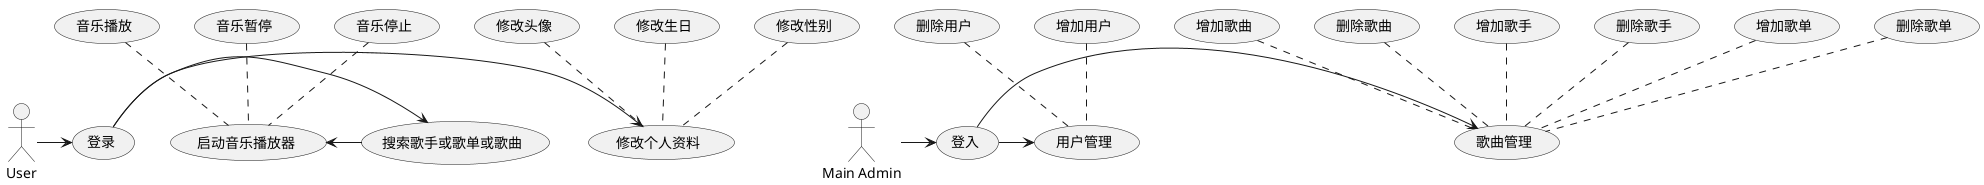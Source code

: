 @startuml
'https://plantuml.com/use-case-diagram

:Main Admin: as Admin

User -> (登录)
Admin -> (登入)
(登入) -> (用户管理)
(登入) -> (歌曲管理)
(删除用户) .. (用户管理)
(增加用户) .. (用户管理)
(增加歌曲) .. (歌曲管理)
(删除歌曲) .. (歌曲管理)
(增加歌手) .. (歌曲管理)
(删除歌手) .. (歌曲管理)
(增加歌单) .. (歌曲管理)
(删除歌单) .. (歌曲管理)

(搜索歌手或歌单或歌曲) -> (启动音乐播放器)
(登录) -> (搜索歌手或歌单或歌曲)
(登录) -> (修改个人资料)
(修改头像) .. (修改个人资料)
(修改生日) .. (修改个人资料)
(修改性别) .. (修改个人资料)
(音乐播放) .. (启动音乐播放器)
(音乐暂停) .. (启动音乐播放器)
(音乐停止) .. (启动音乐播放器)





@enduml